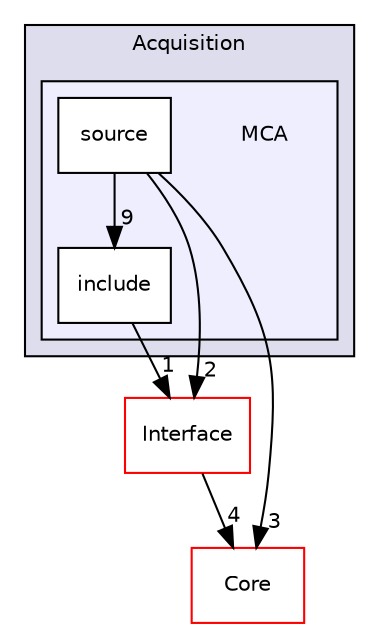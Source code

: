 digraph "MCA" {
  compound=true
  node [ fontsize="10", fontname="Helvetica"];
  edge [ labelfontsize="10", labelfontname="Helvetica"];
  subgraph clusterdir_ea7d0e3cb3c62471e4b70ef6dd735ffc {
    graph [ bgcolor="#ddddee", pencolor="black", label="Acquisition" fontname="Helvetica", fontsize="10", URL="dir_ea7d0e3cb3c62471e4b70ef6dd735ffc.html"]
  subgraph clusterdir_cc874e13c482ea3fa3abdbcf18971e28 {
    graph [ bgcolor="#eeeeff", pencolor="black", label="" URL="dir_cc874e13c482ea3fa3abdbcf18971e28.html"];
    dir_cc874e13c482ea3fa3abdbcf18971e28 [shape=plaintext label="MCA"];
    dir_e1ada17bd8f8e4a694513e7ca767ba76 [shape=box label="include" color="black" fillcolor="white" style="filled" URL="dir_e1ada17bd8f8e4a694513e7ca767ba76.html"];
    dir_149189fc885a80bfd72c9af45e87b745 [shape=box label="source" color="black" fillcolor="white" style="filled" URL="dir_149189fc885a80bfd72c9af45e87b745.html"];
  }
  }
  dir_02ca47b57a818ac962843d1234b7dfd0 [shape=box label="Interface" fillcolor="white" style="filled" color="red" URL="dir_02ca47b57a818ac962843d1234b7dfd0.html"];
  dir_c6310732a22f63c0c2fc5595561e68f1 [shape=box label="Core" fillcolor="white" style="filled" color="red" URL="dir_c6310732a22f63c0c2fc5595561e68f1.html"];
  dir_149189fc885a80bfd72c9af45e87b745->dir_02ca47b57a818ac962843d1234b7dfd0 [headlabel="2", labeldistance=1.5 headhref="dir_000044_000052.html"];
  dir_149189fc885a80bfd72c9af45e87b745->dir_c6310732a22f63c0c2fc5595561e68f1 [headlabel="3", labeldistance=1.5 headhref="dir_000044_000022.html"];
  dir_149189fc885a80bfd72c9af45e87b745->dir_e1ada17bd8f8e4a694513e7ca767ba76 [headlabel="9", labeldistance=1.5 headhref="dir_000044_000030.html"];
  dir_02ca47b57a818ac962843d1234b7dfd0->dir_c6310732a22f63c0c2fc5595561e68f1 [headlabel="4", labeldistance=1.5 headhref="dir_000052_000022.html"];
  dir_e1ada17bd8f8e4a694513e7ca767ba76->dir_02ca47b57a818ac962843d1234b7dfd0 [headlabel="1", labeldistance=1.5 headhref="dir_000030_000052.html"];
}
